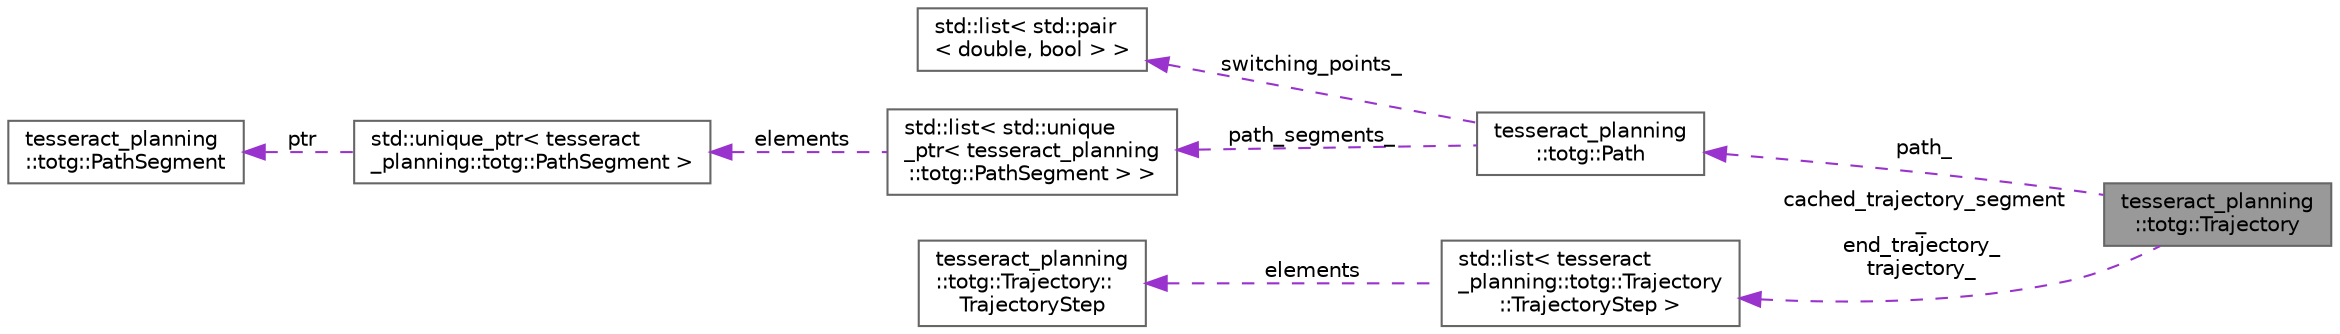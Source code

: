 digraph "tesseract_planning::totg::Trajectory"
{
 // LATEX_PDF_SIZE
  bgcolor="transparent";
  edge [fontname=Helvetica,fontsize=10,labelfontname=Helvetica,labelfontsize=10];
  node [fontname=Helvetica,fontsize=10,shape=box,height=0.2,width=0.4];
  rankdir="LR";
  Node1 [label="tesseract_planning\l::totg::Trajectory",height=0.2,width=0.4,color="gray40", fillcolor="grey60", style="filled", fontcolor="black",tooltip=" "];
  Node2 -> Node1 [dir="back",color="darkorchid3",style="dashed",label=" path_" ];
  Node2 [label="tesseract_planning\l::totg::Path",height=0.2,width=0.4,color="gray40", fillcolor="white", style="filled",URL="$db/da0/classtesseract__planning_1_1totg_1_1Path.html",tooltip=" "];
  Node3 -> Node2 [dir="back",color="darkorchid3",style="dashed",label=" switching_points_" ];
  Node3 [label="std::list\< std::pair\l\< double, bool \> \>",height=0.2,width=0.4,color="gray40", fillcolor="white", style="filled",tooltip=" "];
  Node4 -> Node2 [dir="back",color="darkorchid3",style="dashed",label=" path_segments_" ];
  Node4 [label="std::list\< std::unique\l_ptr\< tesseract_planning\l::totg::PathSegment \> \>",height=0.2,width=0.4,color="gray40", fillcolor="white", style="filled",tooltip=" "];
  Node5 -> Node4 [dir="back",color="darkorchid3",style="dashed",label=" elements" ];
  Node5 [label="std::unique_ptr\< tesseract\l_planning::totg::PathSegment \>",height=0.2,width=0.4,color="gray40", fillcolor="white", style="filled",tooltip=" "];
  Node6 -> Node5 [dir="back",color="darkorchid3",style="dashed",label=" ptr" ];
  Node6 [label="tesseract_planning\l::totg::PathSegment",height=0.2,width=0.4,color="gray40", fillcolor="white", style="filled",URL="$de/dc1/classtesseract__planning_1_1totg_1_1PathSegment.html",tooltip=" "];
  Node7 -> Node1 [dir="back",color="darkorchid3",style="dashed",label=" cached_trajectory_segment\l_\nend_trajectory_\ntrajectory_" ];
  Node7 [label="std::list\< tesseract\l_planning::totg::Trajectory\l::TrajectoryStep \>",height=0.2,width=0.4,color="gray40", fillcolor="white", style="filled",tooltip=" "];
  Node8 -> Node7 [dir="back",color="darkorchid3",style="dashed",label=" elements" ];
  Node8 [label="tesseract_planning\l::totg::Trajectory::\lTrajectoryStep",height=0.2,width=0.4,color="gray40", fillcolor="white", style="filled",URL="$d5/dd3/structtesseract__planning_1_1totg_1_1Trajectory_1_1TrajectoryStep.html",tooltip=" "];
}

